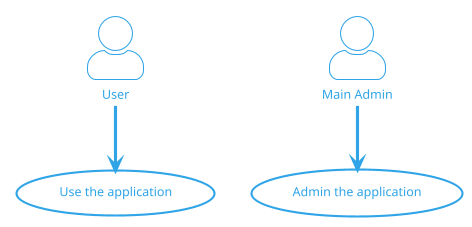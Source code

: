 ' Do not edit
' Theme Gallery
' autogenerated by script
'
@startuml
!theme cerulean-outline
skinparam actorStyle awesome
:User: --> (Use)
"Main Admin" as Admin
"Use the application" as (Use)
Admin --> (Admin the application)
@enduml
